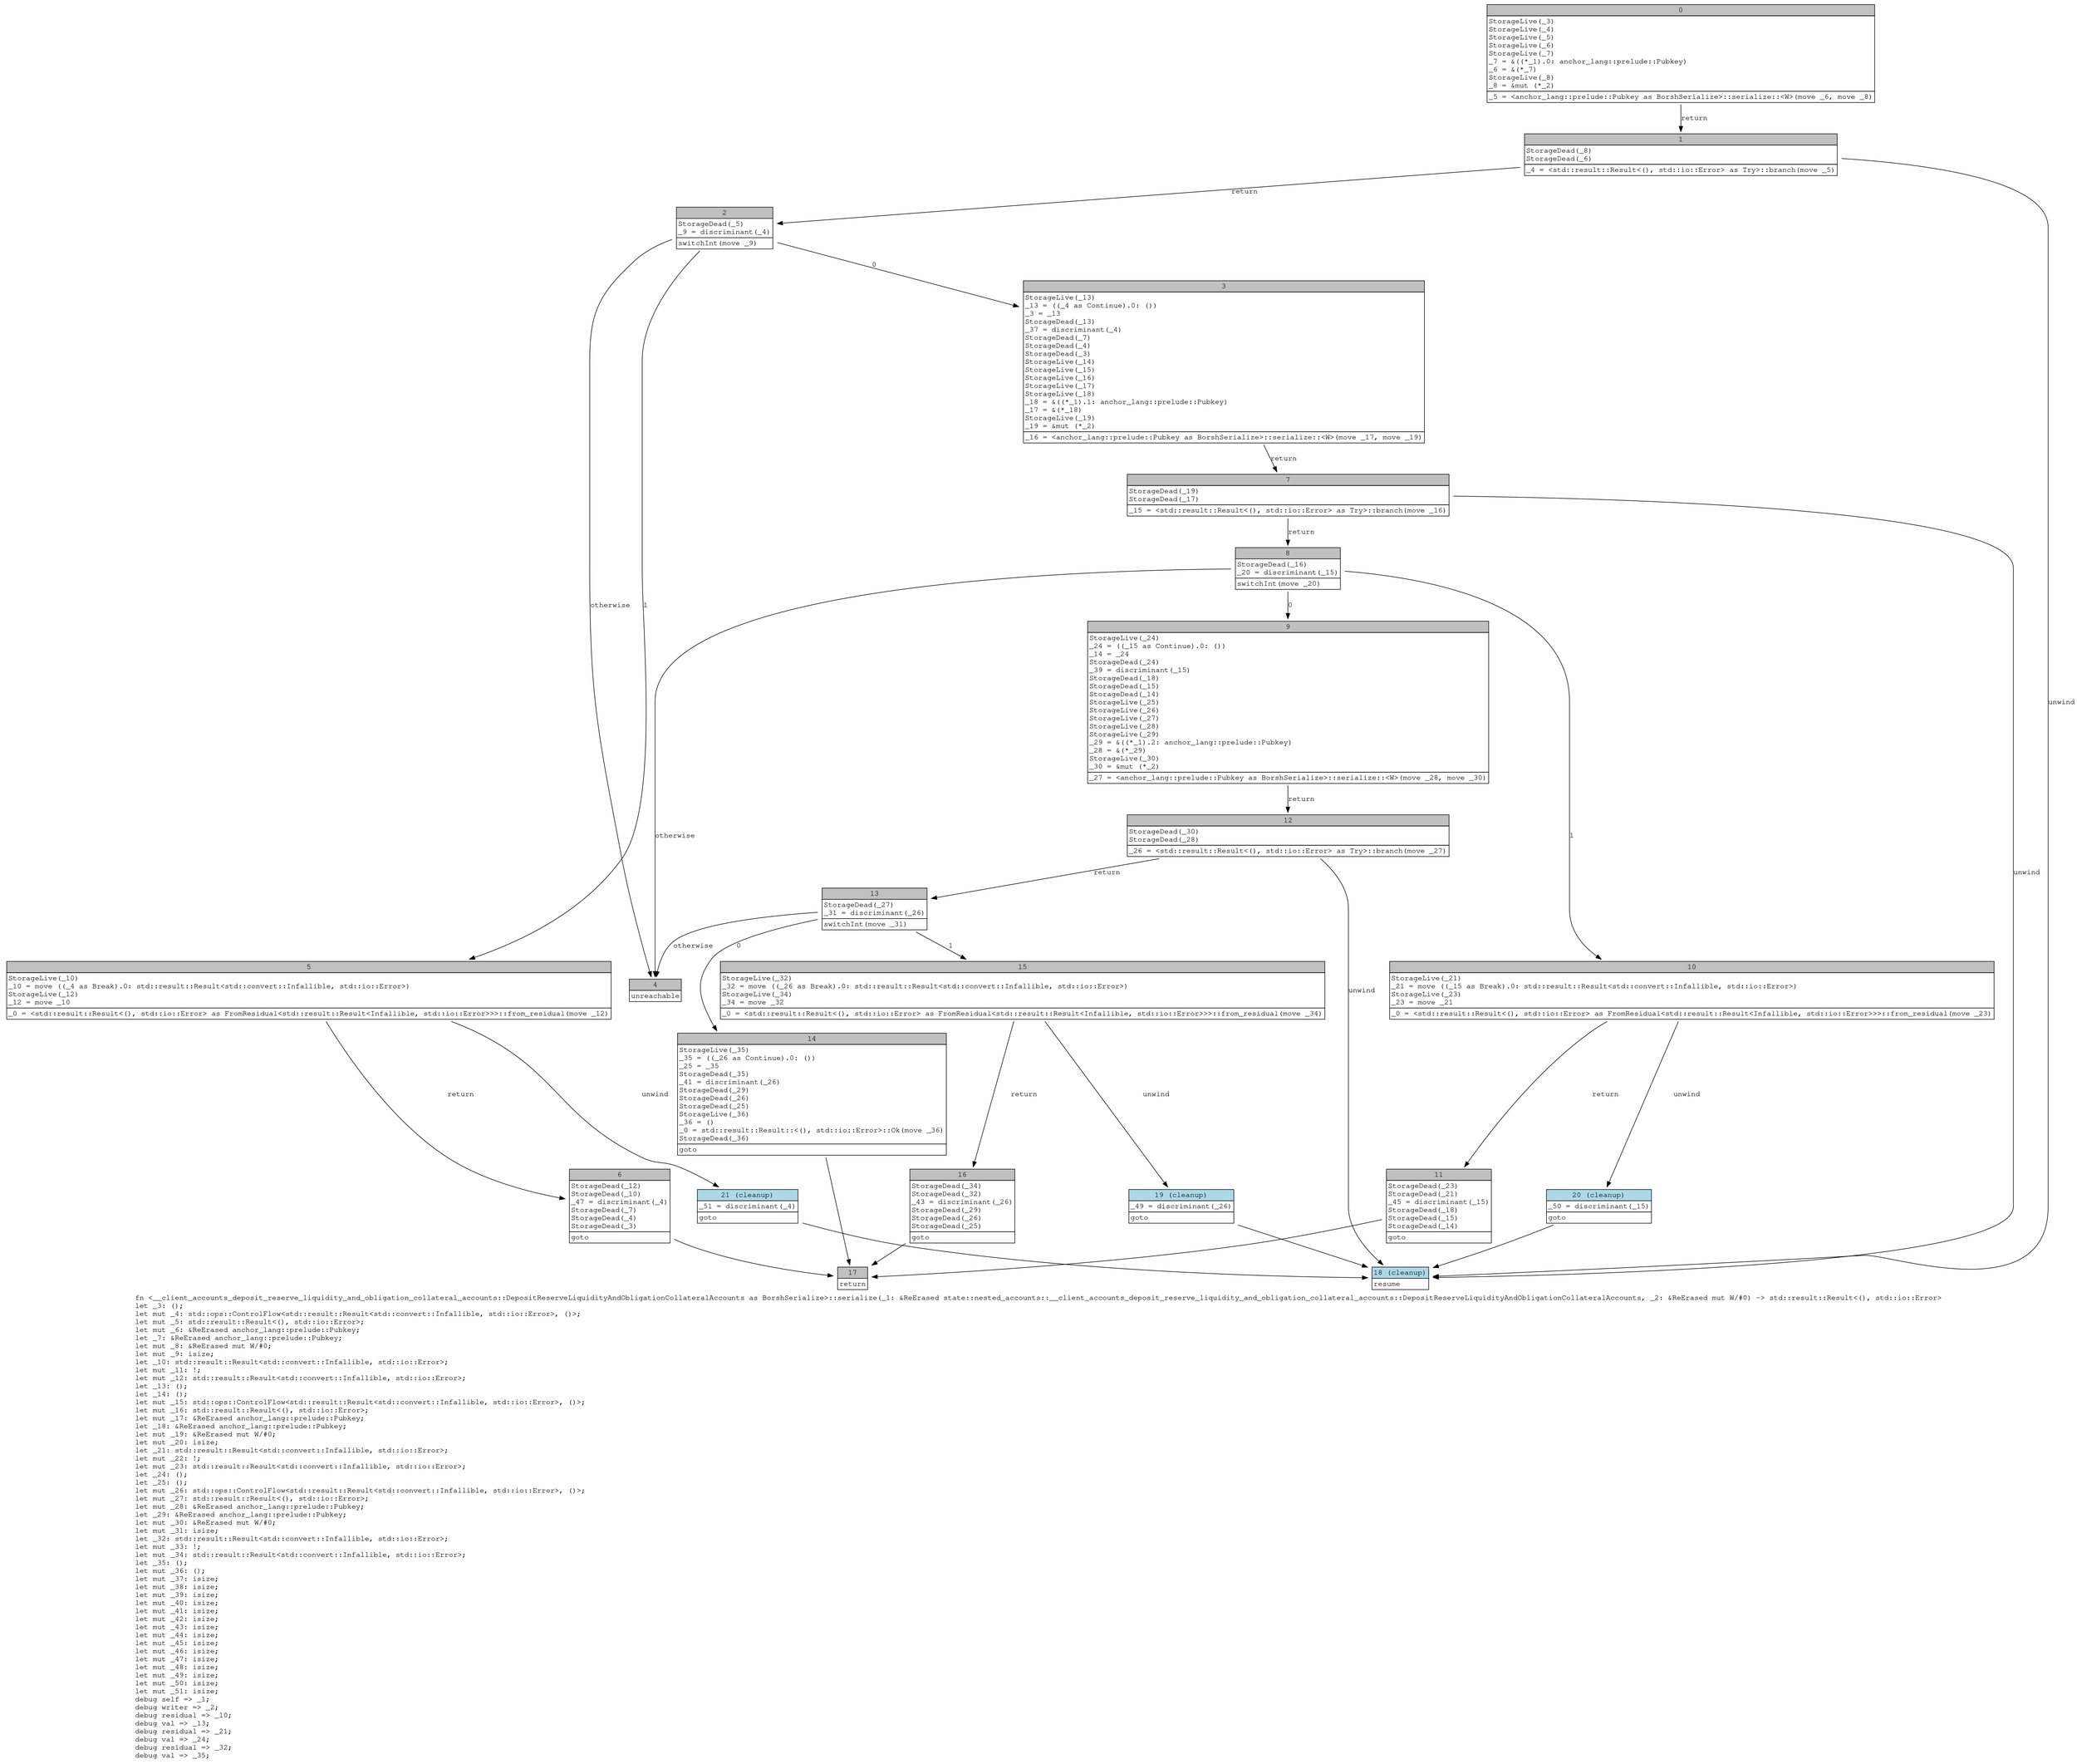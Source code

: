 digraph Mir_0_7563 {
    graph [fontname="Courier, monospace"];
    node [fontname="Courier, monospace"];
    edge [fontname="Courier, monospace"];
    label=<fn &lt;__client_accounts_deposit_reserve_liquidity_and_obligation_collateral_accounts::DepositReserveLiquidityAndObligationCollateralAccounts as BorshSerialize&gt;::serialize(_1: &amp;ReErased state::nested_accounts::__client_accounts_deposit_reserve_liquidity_and_obligation_collateral_accounts::DepositReserveLiquidityAndObligationCollateralAccounts, _2: &amp;ReErased mut W/#0) -&gt; std::result::Result&lt;(), std::io::Error&gt;<br align="left"/>let _3: ();<br align="left"/>let mut _4: std::ops::ControlFlow&lt;std::result::Result&lt;std::convert::Infallible, std::io::Error&gt;, ()&gt;;<br align="left"/>let mut _5: std::result::Result&lt;(), std::io::Error&gt;;<br align="left"/>let mut _6: &amp;ReErased anchor_lang::prelude::Pubkey;<br align="left"/>let _7: &amp;ReErased anchor_lang::prelude::Pubkey;<br align="left"/>let mut _8: &amp;ReErased mut W/#0;<br align="left"/>let mut _9: isize;<br align="left"/>let _10: std::result::Result&lt;std::convert::Infallible, std::io::Error&gt;;<br align="left"/>let mut _11: !;<br align="left"/>let mut _12: std::result::Result&lt;std::convert::Infallible, std::io::Error&gt;;<br align="left"/>let _13: ();<br align="left"/>let _14: ();<br align="left"/>let mut _15: std::ops::ControlFlow&lt;std::result::Result&lt;std::convert::Infallible, std::io::Error&gt;, ()&gt;;<br align="left"/>let mut _16: std::result::Result&lt;(), std::io::Error&gt;;<br align="left"/>let mut _17: &amp;ReErased anchor_lang::prelude::Pubkey;<br align="left"/>let _18: &amp;ReErased anchor_lang::prelude::Pubkey;<br align="left"/>let mut _19: &amp;ReErased mut W/#0;<br align="left"/>let mut _20: isize;<br align="left"/>let _21: std::result::Result&lt;std::convert::Infallible, std::io::Error&gt;;<br align="left"/>let mut _22: !;<br align="left"/>let mut _23: std::result::Result&lt;std::convert::Infallible, std::io::Error&gt;;<br align="left"/>let _24: ();<br align="left"/>let _25: ();<br align="left"/>let mut _26: std::ops::ControlFlow&lt;std::result::Result&lt;std::convert::Infallible, std::io::Error&gt;, ()&gt;;<br align="left"/>let mut _27: std::result::Result&lt;(), std::io::Error&gt;;<br align="left"/>let mut _28: &amp;ReErased anchor_lang::prelude::Pubkey;<br align="left"/>let _29: &amp;ReErased anchor_lang::prelude::Pubkey;<br align="left"/>let mut _30: &amp;ReErased mut W/#0;<br align="left"/>let mut _31: isize;<br align="left"/>let _32: std::result::Result&lt;std::convert::Infallible, std::io::Error&gt;;<br align="left"/>let mut _33: !;<br align="left"/>let mut _34: std::result::Result&lt;std::convert::Infallible, std::io::Error&gt;;<br align="left"/>let _35: ();<br align="left"/>let mut _36: ();<br align="left"/>let mut _37: isize;<br align="left"/>let mut _38: isize;<br align="left"/>let mut _39: isize;<br align="left"/>let mut _40: isize;<br align="left"/>let mut _41: isize;<br align="left"/>let mut _42: isize;<br align="left"/>let mut _43: isize;<br align="left"/>let mut _44: isize;<br align="left"/>let mut _45: isize;<br align="left"/>let mut _46: isize;<br align="left"/>let mut _47: isize;<br align="left"/>let mut _48: isize;<br align="left"/>let mut _49: isize;<br align="left"/>let mut _50: isize;<br align="left"/>let mut _51: isize;<br align="left"/>debug self =&gt; _1;<br align="left"/>debug writer =&gt; _2;<br align="left"/>debug residual =&gt; _10;<br align="left"/>debug val =&gt; _13;<br align="left"/>debug residual =&gt; _21;<br align="left"/>debug val =&gt; _24;<br align="left"/>debug residual =&gt; _32;<br align="left"/>debug val =&gt; _35;<br align="left"/>>;
    bb0__0_7563 [shape="none", label=<<table border="0" cellborder="1" cellspacing="0"><tr><td bgcolor="gray" align="center" colspan="1">0</td></tr><tr><td align="left" balign="left">StorageLive(_3)<br/>StorageLive(_4)<br/>StorageLive(_5)<br/>StorageLive(_6)<br/>StorageLive(_7)<br/>_7 = &amp;((*_1).0: anchor_lang::prelude::Pubkey)<br/>_6 = &amp;(*_7)<br/>StorageLive(_8)<br/>_8 = &amp;mut (*_2)<br/></td></tr><tr><td align="left">_5 = &lt;anchor_lang::prelude::Pubkey as BorshSerialize&gt;::serialize::&lt;W&gt;(move _6, move _8)</td></tr></table>>];
    bb1__0_7563 [shape="none", label=<<table border="0" cellborder="1" cellspacing="0"><tr><td bgcolor="gray" align="center" colspan="1">1</td></tr><tr><td align="left" balign="left">StorageDead(_8)<br/>StorageDead(_6)<br/></td></tr><tr><td align="left">_4 = &lt;std::result::Result&lt;(), std::io::Error&gt; as Try&gt;::branch(move _5)</td></tr></table>>];
    bb2__0_7563 [shape="none", label=<<table border="0" cellborder="1" cellspacing="0"><tr><td bgcolor="gray" align="center" colspan="1">2</td></tr><tr><td align="left" balign="left">StorageDead(_5)<br/>_9 = discriminant(_4)<br/></td></tr><tr><td align="left">switchInt(move _9)</td></tr></table>>];
    bb3__0_7563 [shape="none", label=<<table border="0" cellborder="1" cellspacing="0"><tr><td bgcolor="gray" align="center" colspan="1">3</td></tr><tr><td align="left" balign="left">StorageLive(_13)<br/>_13 = ((_4 as Continue).0: ())<br/>_3 = _13<br/>StorageDead(_13)<br/>_37 = discriminant(_4)<br/>StorageDead(_7)<br/>StorageDead(_4)<br/>StorageDead(_3)<br/>StorageLive(_14)<br/>StorageLive(_15)<br/>StorageLive(_16)<br/>StorageLive(_17)<br/>StorageLive(_18)<br/>_18 = &amp;((*_1).1: anchor_lang::prelude::Pubkey)<br/>_17 = &amp;(*_18)<br/>StorageLive(_19)<br/>_19 = &amp;mut (*_2)<br/></td></tr><tr><td align="left">_16 = &lt;anchor_lang::prelude::Pubkey as BorshSerialize&gt;::serialize::&lt;W&gt;(move _17, move _19)</td></tr></table>>];
    bb4__0_7563 [shape="none", label=<<table border="0" cellborder="1" cellspacing="0"><tr><td bgcolor="gray" align="center" colspan="1">4</td></tr><tr><td align="left">unreachable</td></tr></table>>];
    bb5__0_7563 [shape="none", label=<<table border="0" cellborder="1" cellspacing="0"><tr><td bgcolor="gray" align="center" colspan="1">5</td></tr><tr><td align="left" balign="left">StorageLive(_10)<br/>_10 = move ((_4 as Break).0: std::result::Result&lt;std::convert::Infallible, std::io::Error&gt;)<br/>StorageLive(_12)<br/>_12 = move _10<br/></td></tr><tr><td align="left">_0 = &lt;std::result::Result&lt;(), std::io::Error&gt; as FromResidual&lt;std::result::Result&lt;Infallible, std::io::Error&gt;&gt;&gt;::from_residual(move _12)</td></tr></table>>];
    bb6__0_7563 [shape="none", label=<<table border="0" cellborder="1" cellspacing="0"><tr><td bgcolor="gray" align="center" colspan="1">6</td></tr><tr><td align="left" balign="left">StorageDead(_12)<br/>StorageDead(_10)<br/>_47 = discriminant(_4)<br/>StorageDead(_7)<br/>StorageDead(_4)<br/>StorageDead(_3)<br/></td></tr><tr><td align="left">goto</td></tr></table>>];
    bb7__0_7563 [shape="none", label=<<table border="0" cellborder="1" cellspacing="0"><tr><td bgcolor="gray" align="center" colspan="1">7</td></tr><tr><td align="left" balign="left">StorageDead(_19)<br/>StorageDead(_17)<br/></td></tr><tr><td align="left">_15 = &lt;std::result::Result&lt;(), std::io::Error&gt; as Try&gt;::branch(move _16)</td></tr></table>>];
    bb8__0_7563 [shape="none", label=<<table border="0" cellborder="1" cellspacing="0"><tr><td bgcolor="gray" align="center" colspan="1">8</td></tr><tr><td align="left" balign="left">StorageDead(_16)<br/>_20 = discriminant(_15)<br/></td></tr><tr><td align="left">switchInt(move _20)</td></tr></table>>];
    bb9__0_7563 [shape="none", label=<<table border="0" cellborder="1" cellspacing="0"><tr><td bgcolor="gray" align="center" colspan="1">9</td></tr><tr><td align="left" balign="left">StorageLive(_24)<br/>_24 = ((_15 as Continue).0: ())<br/>_14 = _24<br/>StorageDead(_24)<br/>_39 = discriminant(_15)<br/>StorageDead(_18)<br/>StorageDead(_15)<br/>StorageDead(_14)<br/>StorageLive(_25)<br/>StorageLive(_26)<br/>StorageLive(_27)<br/>StorageLive(_28)<br/>StorageLive(_29)<br/>_29 = &amp;((*_1).2: anchor_lang::prelude::Pubkey)<br/>_28 = &amp;(*_29)<br/>StorageLive(_30)<br/>_30 = &amp;mut (*_2)<br/></td></tr><tr><td align="left">_27 = &lt;anchor_lang::prelude::Pubkey as BorshSerialize&gt;::serialize::&lt;W&gt;(move _28, move _30)</td></tr></table>>];
    bb10__0_7563 [shape="none", label=<<table border="0" cellborder="1" cellspacing="0"><tr><td bgcolor="gray" align="center" colspan="1">10</td></tr><tr><td align="left" balign="left">StorageLive(_21)<br/>_21 = move ((_15 as Break).0: std::result::Result&lt;std::convert::Infallible, std::io::Error&gt;)<br/>StorageLive(_23)<br/>_23 = move _21<br/></td></tr><tr><td align="left">_0 = &lt;std::result::Result&lt;(), std::io::Error&gt; as FromResidual&lt;std::result::Result&lt;Infallible, std::io::Error&gt;&gt;&gt;::from_residual(move _23)</td></tr></table>>];
    bb11__0_7563 [shape="none", label=<<table border="0" cellborder="1" cellspacing="0"><tr><td bgcolor="gray" align="center" colspan="1">11</td></tr><tr><td align="left" balign="left">StorageDead(_23)<br/>StorageDead(_21)<br/>_45 = discriminant(_15)<br/>StorageDead(_18)<br/>StorageDead(_15)<br/>StorageDead(_14)<br/></td></tr><tr><td align="left">goto</td></tr></table>>];
    bb12__0_7563 [shape="none", label=<<table border="0" cellborder="1" cellspacing="0"><tr><td bgcolor="gray" align="center" colspan="1">12</td></tr><tr><td align="left" balign="left">StorageDead(_30)<br/>StorageDead(_28)<br/></td></tr><tr><td align="left">_26 = &lt;std::result::Result&lt;(), std::io::Error&gt; as Try&gt;::branch(move _27)</td></tr></table>>];
    bb13__0_7563 [shape="none", label=<<table border="0" cellborder="1" cellspacing="0"><tr><td bgcolor="gray" align="center" colspan="1">13</td></tr><tr><td align="left" balign="left">StorageDead(_27)<br/>_31 = discriminant(_26)<br/></td></tr><tr><td align="left">switchInt(move _31)</td></tr></table>>];
    bb14__0_7563 [shape="none", label=<<table border="0" cellborder="1" cellspacing="0"><tr><td bgcolor="gray" align="center" colspan="1">14</td></tr><tr><td align="left" balign="left">StorageLive(_35)<br/>_35 = ((_26 as Continue).0: ())<br/>_25 = _35<br/>StorageDead(_35)<br/>_41 = discriminant(_26)<br/>StorageDead(_29)<br/>StorageDead(_26)<br/>StorageDead(_25)<br/>StorageLive(_36)<br/>_36 = ()<br/>_0 = std::result::Result::&lt;(), std::io::Error&gt;::Ok(move _36)<br/>StorageDead(_36)<br/></td></tr><tr><td align="left">goto</td></tr></table>>];
    bb15__0_7563 [shape="none", label=<<table border="0" cellborder="1" cellspacing="0"><tr><td bgcolor="gray" align="center" colspan="1">15</td></tr><tr><td align="left" balign="left">StorageLive(_32)<br/>_32 = move ((_26 as Break).0: std::result::Result&lt;std::convert::Infallible, std::io::Error&gt;)<br/>StorageLive(_34)<br/>_34 = move _32<br/></td></tr><tr><td align="left">_0 = &lt;std::result::Result&lt;(), std::io::Error&gt; as FromResidual&lt;std::result::Result&lt;Infallible, std::io::Error&gt;&gt;&gt;::from_residual(move _34)</td></tr></table>>];
    bb16__0_7563 [shape="none", label=<<table border="0" cellborder="1" cellspacing="0"><tr><td bgcolor="gray" align="center" colspan="1">16</td></tr><tr><td align="left" balign="left">StorageDead(_34)<br/>StorageDead(_32)<br/>_43 = discriminant(_26)<br/>StorageDead(_29)<br/>StorageDead(_26)<br/>StorageDead(_25)<br/></td></tr><tr><td align="left">goto</td></tr></table>>];
    bb17__0_7563 [shape="none", label=<<table border="0" cellborder="1" cellspacing="0"><tr><td bgcolor="gray" align="center" colspan="1">17</td></tr><tr><td align="left">return</td></tr></table>>];
    bb18__0_7563 [shape="none", label=<<table border="0" cellborder="1" cellspacing="0"><tr><td bgcolor="lightblue" align="center" colspan="1">18 (cleanup)</td></tr><tr><td align="left">resume</td></tr></table>>];
    bb19__0_7563 [shape="none", label=<<table border="0" cellborder="1" cellspacing="0"><tr><td bgcolor="lightblue" align="center" colspan="1">19 (cleanup)</td></tr><tr><td align="left" balign="left">_49 = discriminant(_26)<br/></td></tr><tr><td align="left">goto</td></tr></table>>];
    bb20__0_7563 [shape="none", label=<<table border="0" cellborder="1" cellspacing="0"><tr><td bgcolor="lightblue" align="center" colspan="1">20 (cleanup)</td></tr><tr><td align="left" balign="left">_50 = discriminant(_15)<br/></td></tr><tr><td align="left">goto</td></tr></table>>];
    bb21__0_7563 [shape="none", label=<<table border="0" cellborder="1" cellspacing="0"><tr><td bgcolor="lightblue" align="center" colspan="1">21 (cleanup)</td></tr><tr><td align="left" balign="left">_51 = discriminant(_4)<br/></td></tr><tr><td align="left">goto</td></tr></table>>];
    bb0__0_7563 -> bb1__0_7563 [label="return"];
    bb1__0_7563 -> bb2__0_7563 [label="return"];
    bb1__0_7563 -> bb18__0_7563 [label="unwind"];
    bb2__0_7563 -> bb3__0_7563 [label="0"];
    bb2__0_7563 -> bb5__0_7563 [label="1"];
    bb2__0_7563 -> bb4__0_7563 [label="otherwise"];
    bb3__0_7563 -> bb7__0_7563 [label="return"];
    bb5__0_7563 -> bb6__0_7563 [label="return"];
    bb5__0_7563 -> bb21__0_7563 [label="unwind"];
    bb6__0_7563 -> bb17__0_7563 [label=""];
    bb7__0_7563 -> bb8__0_7563 [label="return"];
    bb7__0_7563 -> bb18__0_7563 [label="unwind"];
    bb8__0_7563 -> bb9__0_7563 [label="0"];
    bb8__0_7563 -> bb10__0_7563 [label="1"];
    bb8__0_7563 -> bb4__0_7563 [label="otherwise"];
    bb9__0_7563 -> bb12__0_7563 [label="return"];
    bb10__0_7563 -> bb11__0_7563 [label="return"];
    bb10__0_7563 -> bb20__0_7563 [label="unwind"];
    bb11__0_7563 -> bb17__0_7563 [label=""];
    bb12__0_7563 -> bb13__0_7563 [label="return"];
    bb12__0_7563 -> bb18__0_7563 [label="unwind"];
    bb13__0_7563 -> bb14__0_7563 [label="0"];
    bb13__0_7563 -> bb15__0_7563 [label="1"];
    bb13__0_7563 -> bb4__0_7563 [label="otherwise"];
    bb14__0_7563 -> bb17__0_7563 [label=""];
    bb15__0_7563 -> bb16__0_7563 [label="return"];
    bb15__0_7563 -> bb19__0_7563 [label="unwind"];
    bb16__0_7563 -> bb17__0_7563 [label=""];
    bb19__0_7563 -> bb18__0_7563 [label=""];
    bb20__0_7563 -> bb18__0_7563 [label=""];
    bb21__0_7563 -> bb18__0_7563 [label=""];
}
